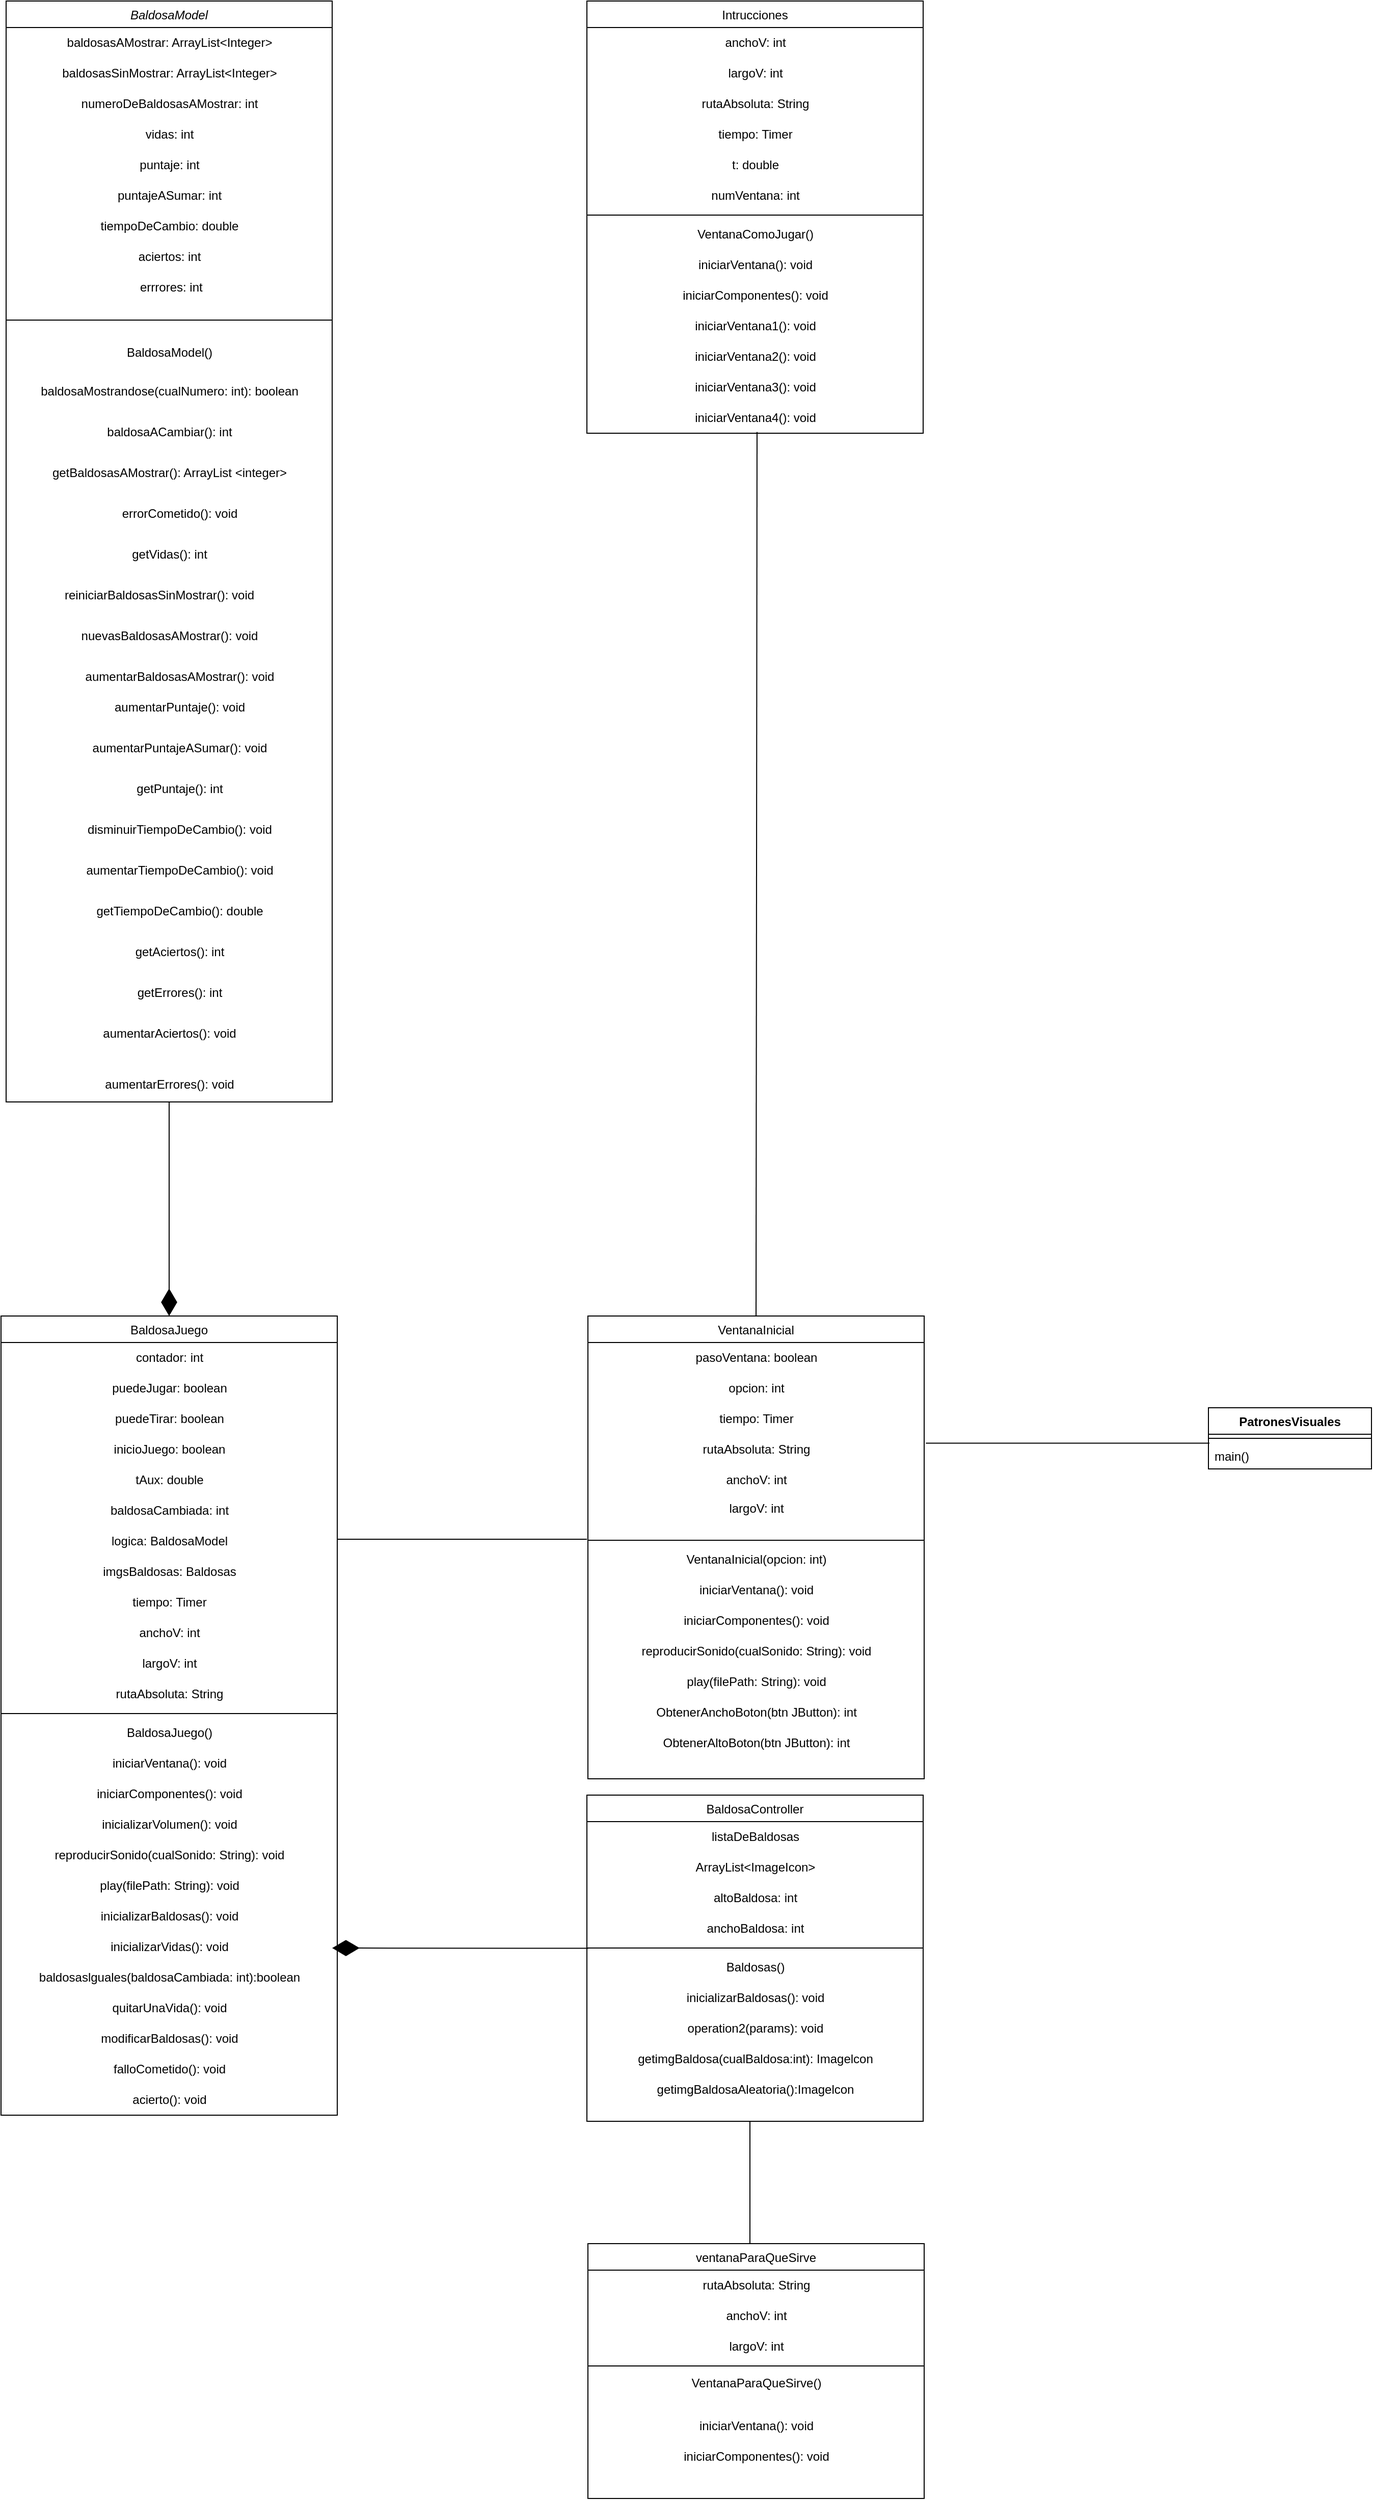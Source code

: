 <mxfile version="22.0.8" type="github">
  <diagram id="C5RBs43oDa-KdzZeNtuy" name="Page-1">
    <mxGraphModel dx="1829" dy="569" grid="1" gridSize="10" guides="1" tooltips="1" connect="1" arrows="1" fold="1" page="1" pageScale="1" pageWidth="827" pageHeight="1169" math="0" shadow="0">
      <root>
        <mxCell id="WIyWlLk6GJQsqaUBKTNV-0" />
        <mxCell id="WIyWlLk6GJQsqaUBKTNV-1" parent="WIyWlLk6GJQsqaUBKTNV-0" />
        <mxCell id="zkfFHV4jXpPFQw0GAbJ--0" value="BaldosaModel" style="swimlane;fontStyle=2;align=center;verticalAlign=top;childLayout=stackLayout;horizontal=1;startSize=26;horizontalStack=0;resizeParent=1;resizeLast=0;collapsible=1;marginBottom=0;rounded=0;shadow=0;strokeWidth=1;" parent="WIyWlLk6GJQsqaUBKTNV-1" vertex="1">
          <mxGeometry x="-10" width="320" height="1080" as="geometry">
            <mxRectangle x="-10" width="160" height="26" as="alternateBounds" />
          </mxGeometry>
        </mxCell>
        <mxCell id="EaGZeDTLzt-fPzSk5z8u-3" value="baldosasAMostrar: ArrayList&amp;lt;Integer&amp;gt;" style="text;html=1;align=center;verticalAlign=middle;resizable=0;points=[];autosize=1;strokeColor=none;fillColor=none;" vertex="1" parent="zkfFHV4jXpPFQw0GAbJ--0">
          <mxGeometry y="26" width="320" height="30" as="geometry" />
        </mxCell>
        <mxCell id="EaGZeDTLzt-fPzSk5z8u-2" value="baldosasSinMostrar: ArrayList&amp;lt;Integer&amp;gt;" style="text;html=1;align=center;verticalAlign=middle;resizable=0;points=[];autosize=1;strokeColor=none;fillColor=none;" vertex="1" parent="zkfFHV4jXpPFQw0GAbJ--0">
          <mxGeometry y="56" width="320" height="30" as="geometry" />
        </mxCell>
        <mxCell id="EaGZeDTLzt-fPzSk5z8u-1" value="numeroDeBaldosasAMostrar: int" style="text;html=1;align=center;verticalAlign=middle;resizable=0;points=[];autosize=1;strokeColor=none;fillColor=none;" vertex="1" parent="zkfFHV4jXpPFQw0GAbJ--0">
          <mxGeometry y="86" width="320" height="30" as="geometry" />
        </mxCell>
        <mxCell id="EaGZeDTLzt-fPzSk5z8u-4" value="vidas: int" style="text;html=1;align=center;verticalAlign=middle;resizable=0;points=[];autosize=1;strokeColor=none;fillColor=none;" vertex="1" parent="zkfFHV4jXpPFQw0GAbJ--0">
          <mxGeometry y="116" width="320" height="30" as="geometry" />
        </mxCell>
        <mxCell id="EaGZeDTLzt-fPzSk5z8u-5" value="puntaje: int" style="text;html=1;align=center;verticalAlign=middle;resizable=0;points=[];autosize=1;strokeColor=none;fillColor=none;" vertex="1" parent="zkfFHV4jXpPFQw0GAbJ--0">
          <mxGeometry y="146" width="320" height="30" as="geometry" />
        </mxCell>
        <mxCell id="EaGZeDTLzt-fPzSk5z8u-6" value="puntajeASumar: int" style="text;html=1;align=center;verticalAlign=middle;resizable=0;points=[];autosize=1;strokeColor=none;fillColor=none;" vertex="1" parent="zkfFHV4jXpPFQw0GAbJ--0">
          <mxGeometry y="176" width="320" height="30" as="geometry" />
        </mxCell>
        <mxCell id="EaGZeDTLzt-fPzSk5z8u-7" value="tiempoDeCambio: double" style="text;html=1;align=center;verticalAlign=middle;resizable=0;points=[];autosize=1;strokeColor=none;fillColor=none;" vertex="1" parent="zkfFHV4jXpPFQw0GAbJ--0">
          <mxGeometry y="206" width="320" height="30" as="geometry" />
        </mxCell>
        <mxCell id="EaGZeDTLzt-fPzSk5z8u-8" value="aciertos: int" style="text;html=1;align=center;verticalAlign=middle;resizable=0;points=[];autosize=1;strokeColor=none;fillColor=none;" vertex="1" parent="zkfFHV4jXpPFQw0GAbJ--0">
          <mxGeometry y="236" width="320" height="30" as="geometry" />
        </mxCell>
        <mxCell id="EaGZeDTLzt-fPzSk5z8u-10" value="&amp;nbsp;errrores: int" style="text;html=1;align=center;verticalAlign=middle;resizable=0;points=[];autosize=1;strokeColor=none;fillColor=none;" vertex="1" parent="zkfFHV4jXpPFQw0GAbJ--0">
          <mxGeometry y="266" width="320" height="30" as="geometry" />
        </mxCell>
        <mxCell id="zkfFHV4jXpPFQw0GAbJ--4" value="" style="line;html=1;strokeWidth=1;align=left;verticalAlign=middle;spacingTop=-1;spacingLeft=3;spacingRight=3;rotatable=0;labelPosition=right;points=[];portConstraint=eastwest;" parent="zkfFHV4jXpPFQw0GAbJ--0" vertex="1">
          <mxGeometry y="296" width="320" height="34" as="geometry" />
        </mxCell>
        <mxCell id="EaGZeDTLzt-fPzSk5z8u-13" value="BaldosaModel()" style="text;html=1;align=center;verticalAlign=middle;resizable=0;points=[];autosize=1;strokeColor=none;fillColor=none;" vertex="1" parent="zkfFHV4jXpPFQw0GAbJ--0">
          <mxGeometry y="330" width="320" height="30" as="geometry" />
        </mxCell>
        <mxCell id="zkfFHV4jXpPFQw0GAbJ--17" value="BaldosaJuego" style="swimlane;fontStyle=0;align=center;verticalAlign=top;childLayout=stackLayout;horizontal=1;startSize=26;horizontalStack=0;resizeParent=1;resizeLast=0;collapsible=1;marginBottom=0;rounded=0;shadow=0;strokeWidth=1;" parent="WIyWlLk6GJQsqaUBKTNV-1" vertex="1">
          <mxGeometry x="-15" y="1290" width="330" height="784" as="geometry">
            <mxRectangle x="550" y="140" width="160" height="26" as="alternateBounds" />
          </mxGeometry>
        </mxCell>
        <mxCell id="EaGZeDTLzt-fPzSk5z8u-46" value="contador: int" style="text;html=1;align=center;verticalAlign=middle;resizable=0;points=[];autosize=1;strokeColor=none;fillColor=none;" vertex="1" parent="zkfFHV4jXpPFQw0GAbJ--17">
          <mxGeometry y="26" width="330" height="30" as="geometry" />
        </mxCell>
        <mxCell id="EaGZeDTLzt-fPzSk5z8u-47" value="puedeJugar: boolean" style="text;html=1;align=center;verticalAlign=middle;resizable=0;points=[];autosize=1;strokeColor=none;fillColor=none;" vertex="1" parent="zkfFHV4jXpPFQw0GAbJ--17">
          <mxGeometry y="56" width="330" height="30" as="geometry" />
        </mxCell>
        <mxCell id="EaGZeDTLzt-fPzSk5z8u-48" value="puedeTirar: boolean" style="text;html=1;align=center;verticalAlign=middle;resizable=0;points=[];autosize=1;strokeColor=none;fillColor=none;" vertex="1" parent="zkfFHV4jXpPFQw0GAbJ--17">
          <mxGeometry y="86" width="330" height="30" as="geometry" />
        </mxCell>
        <mxCell id="EaGZeDTLzt-fPzSk5z8u-49" value="inicioJuego: boolean" style="text;html=1;align=center;verticalAlign=middle;resizable=0;points=[];autosize=1;strokeColor=none;fillColor=none;" vertex="1" parent="zkfFHV4jXpPFQw0GAbJ--17">
          <mxGeometry y="116" width="330" height="30" as="geometry" />
        </mxCell>
        <mxCell id="EaGZeDTLzt-fPzSk5z8u-53" value="tAux: double" style="text;html=1;align=center;verticalAlign=middle;resizable=0;points=[];autosize=1;strokeColor=none;fillColor=none;" vertex="1" parent="zkfFHV4jXpPFQw0GAbJ--17">
          <mxGeometry y="146" width="330" height="30" as="geometry" />
        </mxCell>
        <mxCell id="EaGZeDTLzt-fPzSk5z8u-52" value="baldosaCambiada: int" style="text;html=1;align=center;verticalAlign=middle;resizable=0;points=[];autosize=1;strokeColor=none;fillColor=none;" vertex="1" parent="zkfFHV4jXpPFQw0GAbJ--17">
          <mxGeometry y="176" width="330" height="30" as="geometry" />
        </mxCell>
        <mxCell id="EaGZeDTLzt-fPzSk5z8u-55" value="logica: BaldosaModel" style="text;html=1;align=center;verticalAlign=middle;resizable=0;points=[];autosize=1;strokeColor=none;fillColor=none;" vertex="1" parent="zkfFHV4jXpPFQw0GAbJ--17">
          <mxGeometry y="206" width="330" height="30" as="geometry" />
        </mxCell>
        <mxCell id="EaGZeDTLzt-fPzSk5z8u-56" value="imgsBaldosas: Baldosas" style="text;html=1;align=center;verticalAlign=middle;resizable=0;points=[];autosize=1;strokeColor=none;fillColor=none;" vertex="1" parent="zkfFHV4jXpPFQw0GAbJ--17">
          <mxGeometry y="236" width="330" height="30" as="geometry" />
        </mxCell>
        <mxCell id="EaGZeDTLzt-fPzSk5z8u-54" value="tiempo: Timer" style="text;html=1;align=center;verticalAlign=middle;resizable=0;points=[];autosize=1;strokeColor=none;fillColor=none;" vertex="1" parent="zkfFHV4jXpPFQw0GAbJ--17">
          <mxGeometry y="266" width="330" height="30" as="geometry" />
        </mxCell>
        <mxCell id="EaGZeDTLzt-fPzSk5z8u-51" value="anchoV: int" style="text;html=1;align=center;verticalAlign=middle;resizable=0;points=[];autosize=1;strokeColor=none;fillColor=none;" vertex="1" parent="zkfFHV4jXpPFQw0GAbJ--17">
          <mxGeometry y="296" width="330" height="30" as="geometry" />
        </mxCell>
        <mxCell id="EaGZeDTLzt-fPzSk5z8u-50" value="largoV: int" style="text;html=1;align=center;verticalAlign=middle;resizable=0;points=[];autosize=1;strokeColor=none;fillColor=none;" vertex="1" parent="zkfFHV4jXpPFQw0GAbJ--17">
          <mxGeometry y="326" width="330" height="30" as="geometry" />
        </mxCell>
        <mxCell id="EaGZeDTLzt-fPzSk5z8u-57" value="rutaAbsoluta: String" style="text;html=1;align=center;verticalAlign=middle;resizable=0;points=[];autosize=1;strokeColor=none;fillColor=none;" vertex="1" parent="zkfFHV4jXpPFQw0GAbJ--17">
          <mxGeometry y="356" width="330" height="30" as="geometry" />
        </mxCell>
        <mxCell id="zkfFHV4jXpPFQw0GAbJ--23" value="" style="line;html=1;strokeWidth=1;align=left;verticalAlign=middle;spacingTop=-1;spacingLeft=3;spacingRight=3;rotatable=0;labelPosition=right;points=[];portConstraint=eastwest;" parent="zkfFHV4jXpPFQw0GAbJ--17" vertex="1">
          <mxGeometry y="386" width="330" height="8" as="geometry" />
        </mxCell>
        <mxCell id="EaGZeDTLzt-fPzSk5z8u-61" value="BaldosaJuego()" style="text;html=1;align=center;verticalAlign=middle;resizable=0;points=[];autosize=1;strokeColor=none;fillColor=none;" vertex="1" parent="zkfFHV4jXpPFQw0GAbJ--17">
          <mxGeometry y="394" width="330" height="30" as="geometry" />
        </mxCell>
        <mxCell id="EaGZeDTLzt-fPzSk5z8u-63" value="iniciarVentana(): void" style="text;html=1;align=center;verticalAlign=middle;resizable=0;points=[];autosize=1;strokeColor=none;fillColor=none;" vertex="1" parent="zkfFHV4jXpPFQw0GAbJ--17">
          <mxGeometry y="424" width="330" height="30" as="geometry" />
        </mxCell>
        <mxCell id="EaGZeDTLzt-fPzSk5z8u-66" value="iniciarComponentes(): void" style="text;html=1;align=center;verticalAlign=middle;resizable=0;points=[];autosize=1;strokeColor=none;fillColor=none;" vertex="1" parent="zkfFHV4jXpPFQw0GAbJ--17">
          <mxGeometry y="454" width="330" height="30" as="geometry" />
        </mxCell>
        <mxCell id="EaGZeDTLzt-fPzSk5z8u-67" value="inicializarVolumen(): void" style="text;html=1;align=center;verticalAlign=middle;resizable=0;points=[];autosize=1;strokeColor=none;fillColor=none;" vertex="1" parent="zkfFHV4jXpPFQw0GAbJ--17">
          <mxGeometry y="484" width="330" height="30" as="geometry" />
        </mxCell>
        <mxCell id="EaGZeDTLzt-fPzSk5z8u-65" value="reproducirSonido(cualSonido: String): void" style="text;html=1;align=center;verticalAlign=middle;resizable=0;points=[];autosize=1;strokeColor=none;fillColor=none;" vertex="1" parent="zkfFHV4jXpPFQw0GAbJ--17">
          <mxGeometry y="514" width="330" height="30" as="geometry" />
        </mxCell>
        <mxCell id="EaGZeDTLzt-fPzSk5z8u-62" value="play(filePath: String): void" style="text;html=1;align=center;verticalAlign=middle;resizable=0;points=[];autosize=1;strokeColor=none;fillColor=none;" vertex="1" parent="zkfFHV4jXpPFQw0GAbJ--17">
          <mxGeometry y="544" width="330" height="30" as="geometry" />
        </mxCell>
        <mxCell id="EaGZeDTLzt-fPzSk5z8u-71" value="inicializarBaldosas(): void" style="text;html=1;align=center;verticalAlign=middle;resizable=0;points=[];autosize=1;strokeColor=none;fillColor=none;" vertex="1" parent="zkfFHV4jXpPFQw0GAbJ--17">
          <mxGeometry y="574" width="330" height="30" as="geometry" />
        </mxCell>
        <mxCell id="EaGZeDTLzt-fPzSk5z8u-72" value="inicializarVidas(): void" style="text;html=1;align=center;verticalAlign=middle;resizable=0;points=[];autosize=1;strokeColor=none;fillColor=none;" vertex="1" parent="zkfFHV4jXpPFQw0GAbJ--17">
          <mxGeometry y="604" width="330" height="30" as="geometry" />
        </mxCell>
        <mxCell id="EaGZeDTLzt-fPzSk5z8u-69" value="baldosaslguales(baldosaCambiada: int):boolean" style="text;html=1;align=center;verticalAlign=middle;resizable=0;points=[];autosize=1;strokeColor=none;fillColor=none;" vertex="1" parent="zkfFHV4jXpPFQw0GAbJ--17">
          <mxGeometry y="634" width="330" height="30" as="geometry" />
        </mxCell>
        <mxCell id="EaGZeDTLzt-fPzSk5z8u-68" value="quitarUnaVida(): void" style="text;html=1;align=center;verticalAlign=middle;resizable=0;points=[];autosize=1;strokeColor=none;fillColor=none;" vertex="1" parent="zkfFHV4jXpPFQw0GAbJ--17">
          <mxGeometry y="664" width="330" height="30" as="geometry" />
        </mxCell>
        <mxCell id="EaGZeDTLzt-fPzSk5z8u-70" value="modificarBaldosas(): void" style="text;html=1;align=center;verticalAlign=middle;resizable=0;points=[];autosize=1;strokeColor=none;fillColor=none;" vertex="1" parent="zkfFHV4jXpPFQw0GAbJ--17">
          <mxGeometry y="694" width="330" height="30" as="geometry" />
        </mxCell>
        <mxCell id="EaGZeDTLzt-fPzSk5z8u-73" value="falloCometido(): void" style="text;html=1;align=center;verticalAlign=middle;resizable=0;points=[];autosize=1;strokeColor=none;fillColor=none;" vertex="1" parent="zkfFHV4jXpPFQw0GAbJ--17">
          <mxGeometry y="724" width="330" height="30" as="geometry" />
        </mxCell>
        <mxCell id="EaGZeDTLzt-fPzSk5z8u-74" value="acierto(): void" style="text;html=1;align=center;verticalAlign=middle;resizable=0;points=[];autosize=1;strokeColor=none;fillColor=none;" vertex="1" parent="zkfFHV4jXpPFQw0GAbJ--17">
          <mxGeometry y="754" width="330" height="30" as="geometry" />
        </mxCell>
        <mxCell id="EaGZeDTLzt-fPzSk5z8u-16" value="baldosaMostrandose(cualNumero: int): boolean" style="text;html=1;align=center;verticalAlign=middle;resizable=0;points=[];autosize=1;strokeColor=none;fillColor=none;" vertex="1" parent="WIyWlLk6GJQsqaUBKTNV-1">
          <mxGeometry x="10" y="368" width="280" height="30" as="geometry" />
        </mxCell>
        <mxCell id="EaGZeDTLzt-fPzSk5z8u-18" value="baldosaACambiar(): int" style="text;html=1;align=center;verticalAlign=middle;resizable=0;points=[];autosize=1;strokeColor=none;fillColor=none;" vertex="1" parent="WIyWlLk6GJQsqaUBKTNV-1">
          <mxGeometry x="75" y="408" width="150" height="30" as="geometry" />
        </mxCell>
        <mxCell id="EaGZeDTLzt-fPzSk5z8u-19" value="getBaldosasAMostrar(): ArrayList &amp;lt;integer&amp;gt;" style="text;html=1;align=center;verticalAlign=middle;resizable=0;points=[];autosize=1;strokeColor=none;fillColor=none;" vertex="1" parent="WIyWlLk6GJQsqaUBKTNV-1">
          <mxGeometry x="25" y="448" width="250" height="30" as="geometry" />
        </mxCell>
        <mxCell id="EaGZeDTLzt-fPzSk5z8u-22" value="errorCometido(): void" style="text;html=1;align=center;verticalAlign=middle;resizable=0;points=[];autosize=1;strokeColor=none;fillColor=none;" vertex="1" parent="WIyWlLk6GJQsqaUBKTNV-1">
          <mxGeometry x="90" y="488" width="140" height="30" as="geometry" />
        </mxCell>
        <mxCell id="EaGZeDTLzt-fPzSk5z8u-23" value="getVidas(): int" style="text;html=1;align=center;verticalAlign=middle;resizable=0;points=[];autosize=1;strokeColor=none;fillColor=none;" vertex="1" parent="WIyWlLk6GJQsqaUBKTNV-1">
          <mxGeometry x="100" y="528" width="100" height="30" as="geometry" />
        </mxCell>
        <mxCell id="EaGZeDTLzt-fPzSk5z8u-24" value="reiniciarBaldosasSinMostrar(): void" style="text;html=1;align=center;verticalAlign=middle;resizable=0;points=[];autosize=1;strokeColor=none;fillColor=none;" vertex="1" parent="WIyWlLk6GJQsqaUBKTNV-1">
          <mxGeometry x="35" y="568" width="210" height="30" as="geometry" />
        </mxCell>
        <mxCell id="EaGZeDTLzt-fPzSk5z8u-29" value="nuevasBaldosasAMostrar(): void" style="text;html=1;align=center;verticalAlign=middle;resizable=0;points=[];autosize=1;strokeColor=none;fillColor=none;" vertex="1" parent="WIyWlLk6GJQsqaUBKTNV-1">
          <mxGeometry x="50" y="608" width="200" height="30" as="geometry" />
        </mxCell>
        <mxCell id="EaGZeDTLzt-fPzSk5z8u-31" value="aumentarBaldosasAMostrar(): void" style="text;html=1;align=center;verticalAlign=middle;resizable=0;points=[];autosize=1;strokeColor=none;fillColor=none;" vertex="1" parent="WIyWlLk6GJQsqaUBKTNV-1">
          <mxGeometry x="55" y="648" width="210" height="30" as="geometry" />
        </mxCell>
        <mxCell id="EaGZeDTLzt-fPzSk5z8u-32" value="aumentarPuntaje(): void" style="text;html=1;align=center;verticalAlign=middle;resizable=0;points=[];autosize=1;strokeColor=none;fillColor=none;" vertex="1" parent="WIyWlLk6GJQsqaUBKTNV-1">
          <mxGeometry x="85" y="678" width="150" height="30" as="geometry" />
        </mxCell>
        <mxCell id="EaGZeDTLzt-fPzSk5z8u-33" value="aumentarPuntajeASumar(): void" style="text;html=1;align=center;verticalAlign=middle;resizable=0;points=[];autosize=1;strokeColor=none;fillColor=none;" vertex="1" parent="WIyWlLk6GJQsqaUBKTNV-1">
          <mxGeometry x="65" y="718" width="190" height="30" as="geometry" />
        </mxCell>
        <mxCell id="EaGZeDTLzt-fPzSk5z8u-34" value="getPuntaje(): int" style="text;html=1;align=center;verticalAlign=middle;resizable=0;points=[];autosize=1;strokeColor=none;fillColor=none;" vertex="1" parent="WIyWlLk6GJQsqaUBKTNV-1">
          <mxGeometry x="105" y="758" width="110" height="30" as="geometry" />
        </mxCell>
        <mxCell id="EaGZeDTLzt-fPzSk5z8u-35" value="disminuirTiempoDeCambio(): void" style="text;html=1;align=center;verticalAlign=middle;resizable=0;points=[];autosize=1;strokeColor=none;fillColor=none;" vertex="1" parent="WIyWlLk6GJQsqaUBKTNV-1">
          <mxGeometry x="60" y="798" width="200" height="30" as="geometry" />
        </mxCell>
        <mxCell id="EaGZeDTLzt-fPzSk5z8u-36" value="aumentarTiempoDeCambio(): void" style="text;html=1;align=center;verticalAlign=middle;resizable=0;points=[];autosize=1;strokeColor=none;fillColor=none;" vertex="1" parent="WIyWlLk6GJQsqaUBKTNV-1">
          <mxGeometry x="55" y="838" width="210" height="30" as="geometry" />
        </mxCell>
        <mxCell id="EaGZeDTLzt-fPzSk5z8u-37" value="getTiempoDeCambio(): double" style="text;html=1;align=center;verticalAlign=middle;resizable=0;points=[];autosize=1;strokeColor=none;fillColor=none;" vertex="1" parent="WIyWlLk6GJQsqaUBKTNV-1">
          <mxGeometry x="65" y="878" width="190" height="30" as="geometry" />
        </mxCell>
        <mxCell id="EaGZeDTLzt-fPzSk5z8u-39" value="getAciertos(): int" style="text;html=1;align=center;verticalAlign=middle;resizable=0;points=[];autosize=1;strokeColor=none;fillColor=none;" vertex="1" parent="WIyWlLk6GJQsqaUBKTNV-1">
          <mxGeometry x="105" y="918" width="110" height="30" as="geometry" />
        </mxCell>
        <mxCell id="EaGZeDTLzt-fPzSk5z8u-41" value="getErrores(): int" style="text;html=1;align=center;verticalAlign=middle;resizable=0;points=[];autosize=1;strokeColor=none;fillColor=none;" vertex="1" parent="WIyWlLk6GJQsqaUBKTNV-1">
          <mxGeometry x="105" y="958" width="110" height="30" as="geometry" />
        </mxCell>
        <mxCell id="EaGZeDTLzt-fPzSk5z8u-42" value="aumentarAciertos(): void" style="text;html=1;align=center;verticalAlign=middle;resizable=0;points=[];autosize=1;strokeColor=none;fillColor=none;" vertex="1" parent="WIyWlLk6GJQsqaUBKTNV-1">
          <mxGeometry x="75" y="998" width="150" height="30" as="geometry" />
        </mxCell>
        <mxCell id="EaGZeDTLzt-fPzSk5z8u-44" value="aumentarErrores(): void" style="text;html=1;align=center;verticalAlign=middle;resizable=0;points=[];autosize=1;strokeColor=none;fillColor=none;" vertex="1" parent="WIyWlLk6GJQsqaUBKTNV-1">
          <mxGeometry x="75" y="1048" width="150" height="30" as="geometry" />
        </mxCell>
        <mxCell id="EaGZeDTLzt-fPzSk5z8u-60" value="" style="endArrow=diamondThin;endFill=1;endSize=24;html=1;rounded=0;exitX=0.5;exitY=1;exitDx=0;exitDy=0;entryX=0.5;entryY=0;entryDx=0;entryDy=0;" edge="1" parent="WIyWlLk6GJQsqaUBKTNV-1" source="zkfFHV4jXpPFQw0GAbJ--0" target="zkfFHV4jXpPFQw0GAbJ--17">
          <mxGeometry width="160" relative="1" as="geometry">
            <mxPoint x="310" y="1290" as="sourcePoint" />
            <mxPoint x="470" y="1290" as="targetPoint" />
          </mxGeometry>
        </mxCell>
        <mxCell id="EaGZeDTLzt-fPzSk5z8u-80" value="BaldosaController" style="swimlane;fontStyle=0;align=center;verticalAlign=top;childLayout=stackLayout;horizontal=1;startSize=26;horizontalStack=0;resizeParent=1;resizeLast=0;collapsible=1;marginBottom=0;rounded=0;shadow=0;strokeWidth=1;" vertex="1" parent="WIyWlLk6GJQsqaUBKTNV-1">
          <mxGeometry x="560" y="1760" width="330" height="320" as="geometry">
            <mxRectangle x="550" y="140" width="160" height="26" as="alternateBounds" />
          </mxGeometry>
        </mxCell>
        <mxCell id="EaGZeDTLzt-fPzSk5z8u-81" value="listaDeBaldosas" style="text;html=1;align=center;verticalAlign=middle;resizable=0;points=[];autosize=1;strokeColor=none;fillColor=none;" vertex="1" parent="EaGZeDTLzt-fPzSk5z8u-80">
          <mxGeometry y="26" width="330" height="30" as="geometry" />
        </mxCell>
        <mxCell id="EaGZeDTLzt-fPzSk5z8u-82" value="ArrayList&amp;lt;ImageIcon&amp;gt;" style="text;html=1;align=center;verticalAlign=middle;resizable=0;points=[];autosize=1;strokeColor=none;fillColor=none;" vertex="1" parent="EaGZeDTLzt-fPzSk5z8u-80">
          <mxGeometry y="56" width="330" height="30" as="geometry" />
        </mxCell>
        <mxCell id="EaGZeDTLzt-fPzSk5z8u-83" value="altoBaldosa: int" style="text;html=1;align=center;verticalAlign=middle;resizable=0;points=[];autosize=1;strokeColor=none;fillColor=none;" vertex="1" parent="EaGZeDTLzt-fPzSk5z8u-80">
          <mxGeometry y="86" width="330" height="30" as="geometry" />
        </mxCell>
        <mxCell id="EaGZeDTLzt-fPzSk5z8u-84" value="anchoBaldosa: int" style="text;html=1;align=center;verticalAlign=middle;resizable=0;points=[];autosize=1;strokeColor=none;fillColor=none;" vertex="1" parent="EaGZeDTLzt-fPzSk5z8u-80">
          <mxGeometry y="116" width="330" height="30" as="geometry" />
        </mxCell>
        <mxCell id="EaGZeDTLzt-fPzSk5z8u-93" value="" style="line;html=1;strokeWidth=1;align=left;verticalAlign=middle;spacingTop=-1;spacingLeft=3;spacingRight=3;rotatable=0;labelPosition=right;points=[];portConstraint=eastwest;" vertex="1" parent="EaGZeDTLzt-fPzSk5z8u-80">
          <mxGeometry y="146" width="330" height="8" as="geometry" />
        </mxCell>
        <mxCell id="EaGZeDTLzt-fPzSk5z8u-94" value="Baldosas()" style="text;html=1;align=center;verticalAlign=middle;resizable=0;points=[];autosize=1;strokeColor=none;fillColor=none;" vertex="1" parent="EaGZeDTLzt-fPzSk5z8u-80">
          <mxGeometry y="154" width="330" height="30" as="geometry" />
        </mxCell>
        <mxCell id="EaGZeDTLzt-fPzSk5z8u-95" value="inicializarBaldosas(): void" style="text;html=1;align=center;verticalAlign=middle;resizable=0;points=[];autosize=1;strokeColor=none;fillColor=none;" vertex="1" parent="EaGZeDTLzt-fPzSk5z8u-80">
          <mxGeometry y="184" width="330" height="30" as="geometry" />
        </mxCell>
        <mxCell id="EaGZeDTLzt-fPzSk5z8u-96" value="operation2(params): void" style="text;html=1;align=center;verticalAlign=middle;resizable=0;points=[];autosize=1;strokeColor=none;fillColor=none;" vertex="1" parent="EaGZeDTLzt-fPzSk5z8u-80">
          <mxGeometry y="214" width="330" height="30" as="geometry" />
        </mxCell>
        <mxCell id="EaGZeDTLzt-fPzSk5z8u-97" value="&lt;div&gt;getimgBaldosa(cualBaldosa:&lt;span style=&quot;background-color: initial;&quot;&gt;int): Imagelcon&lt;/span&gt;&lt;/div&gt;" style="text;html=1;align=center;verticalAlign=middle;resizable=0;points=[];autosize=1;strokeColor=none;fillColor=none;" vertex="1" parent="EaGZeDTLzt-fPzSk5z8u-80">
          <mxGeometry y="244" width="330" height="30" as="geometry" />
        </mxCell>
        <mxCell id="EaGZeDTLzt-fPzSk5z8u-98" value="&lt;div&gt;getimgBaldosaAleatoria():&lt;span style=&quot;background-color: initial;&quot;&gt;Imagelcon&lt;/span&gt;&lt;/div&gt;" style="text;html=1;align=center;verticalAlign=middle;resizable=0;points=[];autosize=1;strokeColor=none;fillColor=none;" vertex="1" parent="EaGZeDTLzt-fPzSk5z8u-80">
          <mxGeometry y="274" width="330" height="30" as="geometry" />
        </mxCell>
        <mxCell id="EaGZeDTLzt-fPzSk5z8u-107" value="" style="endArrow=diamondThin;endFill=1;endSize=24;html=1;rounded=0;exitX=0.004;exitY=-0.123;exitDx=0;exitDy=0;exitPerimeter=0;" edge="1" parent="WIyWlLk6GJQsqaUBKTNV-1" source="EaGZeDTLzt-fPzSk5z8u-94">
          <mxGeometry width="160" relative="1" as="geometry">
            <mxPoint x="310" y="1470" as="sourcePoint" />
            <mxPoint x="310" y="1910" as="targetPoint" />
          </mxGeometry>
        </mxCell>
        <mxCell id="EaGZeDTLzt-fPzSk5z8u-108" value="VentanaInicial" style="swimlane;fontStyle=0;align=center;verticalAlign=top;childLayout=stackLayout;horizontal=1;startSize=26;horizontalStack=0;resizeParent=1;resizeLast=0;collapsible=1;marginBottom=0;rounded=0;shadow=0;strokeWidth=1;" vertex="1" parent="WIyWlLk6GJQsqaUBKTNV-1">
          <mxGeometry x="561" y="1290" width="330" height="454" as="geometry">
            <mxRectangle x="550" y="140" width="160" height="26" as="alternateBounds" />
          </mxGeometry>
        </mxCell>
        <mxCell id="EaGZeDTLzt-fPzSk5z8u-109" value="pasoVentana: boolean" style="text;html=1;align=center;verticalAlign=middle;resizable=0;points=[];autosize=1;strokeColor=none;fillColor=none;" vertex="1" parent="EaGZeDTLzt-fPzSk5z8u-108">
          <mxGeometry y="26" width="330" height="30" as="geometry" />
        </mxCell>
        <mxCell id="EaGZeDTLzt-fPzSk5z8u-110" value="opcion: int" style="text;html=1;align=center;verticalAlign=middle;resizable=0;points=[];autosize=1;strokeColor=none;fillColor=none;" vertex="1" parent="EaGZeDTLzt-fPzSk5z8u-108">
          <mxGeometry y="56" width="330" height="30" as="geometry" />
        </mxCell>
        <mxCell id="EaGZeDTLzt-fPzSk5z8u-119" value="tiempo: Timer" style="text;html=1;align=center;verticalAlign=middle;resizable=0;points=[];autosize=1;strokeColor=none;fillColor=none;" vertex="1" parent="EaGZeDTLzt-fPzSk5z8u-108">
          <mxGeometry y="86" width="330" height="30" as="geometry" />
        </mxCell>
        <mxCell id="EaGZeDTLzt-fPzSk5z8u-112" value="rutaAbsoluta: String" style="text;html=1;align=center;verticalAlign=middle;resizable=0;points=[];autosize=1;strokeColor=none;fillColor=none;" vertex="1" parent="EaGZeDTLzt-fPzSk5z8u-108">
          <mxGeometry y="116" width="330" height="30" as="geometry" />
        </mxCell>
        <mxCell id="EaGZeDTLzt-fPzSk5z8u-121" value="anchoV: int" style="text;html=1;align=center;verticalAlign=middle;resizable=0;points=[];autosize=1;strokeColor=none;fillColor=none;" vertex="1" parent="EaGZeDTLzt-fPzSk5z8u-108">
          <mxGeometry y="146" width="330" height="30" as="geometry" />
        </mxCell>
        <mxCell id="EaGZeDTLzt-fPzSk5z8u-120" value="&lt;div&gt;largoV: int&lt;/div&gt;&lt;div&gt;&lt;br&gt;&lt;/div&gt;" style="text;html=1;align=center;verticalAlign=middle;resizable=0;points=[];autosize=1;strokeColor=none;fillColor=none;" vertex="1" parent="EaGZeDTLzt-fPzSk5z8u-108">
          <mxGeometry y="176" width="330" height="40" as="geometry" />
        </mxCell>
        <mxCell id="EaGZeDTLzt-fPzSk5z8u-113" value="" style="line;html=1;strokeWidth=1;align=left;verticalAlign=middle;spacingTop=-1;spacingLeft=3;spacingRight=3;rotatable=0;labelPosition=right;points=[];portConstraint=eastwest;" vertex="1" parent="EaGZeDTLzt-fPzSk5z8u-108">
          <mxGeometry y="216" width="330" height="8" as="geometry" />
        </mxCell>
        <mxCell id="EaGZeDTLzt-fPzSk5z8u-114" value="VentanaInicial(opcion: int)" style="text;html=1;align=center;verticalAlign=middle;resizable=0;points=[];autosize=1;strokeColor=none;fillColor=none;" vertex="1" parent="EaGZeDTLzt-fPzSk5z8u-108">
          <mxGeometry y="224" width="330" height="30" as="geometry" />
        </mxCell>
        <mxCell id="EaGZeDTLzt-fPzSk5z8u-115" value="iniciarVentana(): void" style="text;html=1;align=center;verticalAlign=middle;resizable=0;points=[];autosize=1;strokeColor=none;fillColor=none;" vertex="1" parent="EaGZeDTLzt-fPzSk5z8u-108">
          <mxGeometry y="254" width="330" height="30" as="geometry" />
        </mxCell>
        <mxCell id="EaGZeDTLzt-fPzSk5z8u-116" value="iniciarComponentes(): void" style="text;html=1;align=center;verticalAlign=middle;resizable=0;points=[];autosize=1;strokeColor=none;fillColor=none;" vertex="1" parent="EaGZeDTLzt-fPzSk5z8u-108">
          <mxGeometry y="284" width="330" height="30" as="geometry" />
        </mxCell>
        <mxCell id="EaGZeDTLzt-fPzSk5z8u-117" value="reproducirSonido(cualSonido: String): void" style="text;html=1;align=center;verticalAlign=middle;resizable=0;points=[];autosize=1;strokeColor=none;fillColor=none;" vertex="1" parent="EaGZeDTLzt-fPzSk5z8u-108">
          <mxGeometry y="314" width="330" height="30" as="geometry" />
        </mxCell>
        <mxCell id="EaGZeDTLzt-fPzSk5z8u-118" value="play(filePath: String): void" style="text;html=1;align=center;verticalAlign=middle;resizable=0;points=[];autosize=1;strokeColor=none;fillColor=none;" vertex="1" parent="EaGZeDTLzt-fPzSk5z8u-108">
          <mxGeometry y="344" width="330" height="30" as="geometry" />
        </mxCell>
        <mxCell id="EaGZeDTLzt-fPzSk5z8u-123" value="ObtenerAnchoBoton(btn JButton): int" style="text;html=1;align=center;verticalAlign=middle;resizable=0;points=[];autosize=1;strokeColor=none;fillColor=none;" vertex="1" parent="EaGZeDTLzt-fPzSk5z8u-108">
          <mxGeometry y="374" width="330" height="30" as="geometry" />
        </mxCell>
        <mxCell id="EaGZeDTLzt-fPzSk5z8u-122" value="ObtenerAltoBoton(btn JButton): int" style="text;html=1;align=center;verticalAlign=middle;resizable=0;points=[];autosize=1;strokeColor=none;fillColor=none;" vertex="1" parent="EaGZeDTLzt-fPzSk5z8u-108">
          <mxGeometry y="404" width="330" height="30" as="geometry" />
        </mxCell>
        <mxCell id="EaGZeDTLzt-fPzSk5z8u-124" value="" style="line;strokeWidth=1;fillColor=none;align=left;verticalAlign=middle;spacingTop=-1;spacingLeft=3;spacingRight=3;rotatable=0;labelPosition=right;points=[];portConstraint=eastwest;strokeColor=inherit;" vertex="1" parent="WIyWlLk6GJQsqaUBKTNV-1">
          <mxGeometry x="315" y="1500" width="245" height="18" as="geometry" />
        </mxCell>
        <mxCell id="EaGZeDTLzt-fPzSk5z8u-125" value="Intrucciones" style="swimlane;fontStyle=0;align=center;verticalAlign=top;childLayout=stackLayout;horizontal=1;startSize=26;horizontalStack=0;resizeParent=1;resizeLast=0;collapsible=1;marginBottom=0;rounded=0;shadow=0;strokeWidth=1;" vertex="1" parent="WIyWlLk6GJQsqaUBKTNV-1">
          <mxGeometry x="560" width="330" height="424" as="geometry">
            <mxRectangle x="550" y="140" width="160" height="26" as="alternateBounds" />
          </mxGeometry>
        </mxCell>
        <mxCell id="EaGZeDTLzt-fPzSk5z8u-126" value="anchoV: int" style="text;html=1;align=center;verticalAlign=middle;resizable=0;points=[];autosize=1;strokeColor=none;fillColor=none;" vertex="1" parent="EaGZeDTLzt-fPzSk5z8u-125">
          <mxGeometry y="26" width="330" height="30" as="geometry" />
        </mxCell>
        <mxCell id="EaGZeDTLzt-fPzSk5z8u-127" value="largoV: int" style="text;html=1;align=center;verticalAlign=middle;resizable=0;points=[];autosize=1;strokeColor=none;fillColor=none;" vertex="1" parent="EaGZeDTLzt-fPzSk5z8u-125">
          <mxGeometry y="56" width="330" height="30" as="geometry" />
        </mxCell>
        <mxCell id="EaGZeDTLzt-fPzSk5z8u-128" value="rutaAbsoluta: String" style="text;html=1;align=center;verticalAlign=middle;resizable=0;points=[];autosize=1;strokeColor=none;fillColor=none;" vertex="1" parent="EaGZeDTLzt-fPzSk5z8u-125">
          <mxGeometry y="86" width="330" height="30" as="geometry" />
        </mxCell>
        <mxCell id="EaGZeDTLzt-fPzSk5z8u-129" value="tiempo: Timer" style="text;html=1;align=center;verticalAlign=middle;resizable=0;points=[];autosize=1;strokeColor=none;fillColor=none;" vertex="1" parent="EaGZeDTLzt-fPzSk5z8u-125">
          <mxGeometry y="116" width="330" height="30" as="geometry" />
        </mxCell>
        <mxCell id="EaGZeDTLzt-fPzSk5z8u-136" value="t: double" style="text;html=1;align=center;verticalAlign=middle;resizable=0;points=[];autosize=1;strokeColor=none;fillColor=none;" vertex="1" parent="EaGZeDTLzt-fPzSk5z8u-125">
          <mxGeometry y="146" width="330" height="30" as="geometry" />
        </mxCell>
        <mxCell id="EaGZeDTLzt-fPzSk5z8u-137" value="numVentana: int" style="text;html=1;align=center;verticalAlign=middle;resizable=0;points=[];autosize=1;strokeColor=none;fillColor=none;" vertex="1" parent="EaGZeDTLzt-fPzSk5z8u-125">
          <mxGeometry y="176" width="330" height="30" as="geometry" />
        </mxCell>
        <mxCell id="EaGZeDTLzt-fPzSk5z8u-130" value="" style="line;html=1;strokeWidth=1;align=left;verticalAlign=middle;spacingTop=-1;spacingLeft=3;spacingRight=3;rotatable=0;labelPosition=right;points=[];portConstraint=eastwest;" vertex="1" parent="EaGZeDTLzt-fPzSk5z8u-125">
          <mxGeometry y="206" width="330" height="8" as="geometry" />
        </mxCell>
        <mxCell id="EaGZeDTLzt-fPzSk5z8u-131" value="VentanaComoJugar()" style="text;html=1;align=center;verticalAlign=middle;resizable=0;points=[];autosize=1;strokeColor=none;fillColor=none;" vertex="1" parent="EaGZeDTLzt-fPzSk5z8u-125">
          <mxGeometry y="214" width="330" height="30" as="geometry" />
        </mxCell>
        <mxCell id="EaGZeDTLzt-fPzSk5z8u-132" value="iniciarVentana(): void" style="text;html=1;align=center;verticalAlign=middle;resizable=0;points=[];autosize=1;strokeColor=none;fillColor=none;" vertex="1" parent="EaGZeDTLzt-fPzSk5z8u-125">
          <mxGeometry y="244" width="330" height="30" as="geometry" />
        </mxCell>
        <mxCell id="EaGZeDTLzt-fPzSk5z8u-133" value="iniciarComponentes(): void" style="text;html=1;align=center;verticalAlign=middle;resizable=0;points=[];autosize=1;strokeColor=none;fillColor=none;" vertex="1" parent="EaGZeDTLzt-fPzSk5z8u-125">
          <mxGeometry y="274" width="330" height="30" as="geometry" />
        </mxCell>
        <mxCell id="EaGZeDTLzt-fPzSk5z8u-134" value="iniciarVentana1(): void" style="text;html=1;align=center;verticalAlign=middle;resizable=0;points=[];autosize=1;strokeColor=none;fillColor=none;" vertex="1" parent="EaGZeDTLzt-fPzSk5z8u-125">
          <mxGeometry y="304" width="330" height="30" as="geometry" />
        </mxCell>
        <mxCell id="EaGZeDTLzt-fPzSk5z8u-135" value="iniciarVentana2(): void" style="text;html=1;align=center;verticalAlign=middle;resizable=0;points=[];autosize=1;strokeColor=none;fillColor=none;" vertex="1" parent="EaGZeDTLzt-fPzSk5z8u-125">
          <mxGeometry y="334" width="330" height="30" as="geometry" />
        </mxCell>
        <mxCell id="EaGZeDTLzt-fPzSk5z8u-139" value="iniciarVentana3(): void" style="text;html=1;align=center;verticalAlign=middle;resizable=0;points=[];autosize=1;strokeColor=none;fillColor=none;" vertex="1" parent="EaGZeDTLzt-fPzSk5z8u-125">
          <mxGeometry y="364" width="330" height="30" as="geometry" />
        </mxCell>
        <mxCell id="EaGZeDTLzt-fPzSk5z8u-138" value="iniciarVentana4(): void" style="text;html=1;align=center;verticalAlign=middle;resizable=0;points=[];autosize=1;strokeColor=none;fillColor=none;" vertex="1" parent="EaGZeDTLzt-fPzSk5z8u-125">
          <mxGeometry y="394" width="330" height="30" as="geometry" />
        </mxCell>
        <mxCell id="EaGZeDTLzt-fPzSk5z8u-142" value="" style="endArrow=none;html=1;rounded=0;entryX=0.506;entryY=0.96;entryDx=0;entryDy=0;entryPerimeter=0;exitX=0.5;exitY=0;exitDx=0;exitDy=0;" edge="1" parent="WIyWlLk6GJQsqaUBKTNV-1" source="EaGZeDTLzt-fPzSk5z8u-108" target="EaGZeDTLzt-fPzSk5z8u-138">
          <mxGeometry width="50" height="50" relative="1" as="geometry">
            <mxPoint x="460" y="640" as="sourcePoint" />
            <mxPoint x="510" y="590" as="targetPoint" />
          </mxGeometry>
        </mxCell>
        <mxCell id="EaGZeDTLzt-fPzSk5z8u-143" value="ventanaParaQueSirve" style="swimlane;fontStyle=0;align=center;verticalAlign=top;childLayout=stackLayout;horizontal=1;startSize=26;horizontalStack=0;resizeParent=1;resizeLast=0;collapsible=1;marginBottom=0;rounded=0;shadow=0;strokeWidth=1;" vertex="1" parent="WIyWlLk6GJQsqaUBKTNV-1">
          <mxGeometry x="561" y="2200" width="330" height="250" as="geometry">
            <mxRectangle x="550" y="140" width="160" height="26" as="alternateBounds" />
          </mxGeometry>
        </mxCell>
        <mxCell id="EaGZeDTLzt-fPzSk5z8u-144" value="rutaAbsoluta: String" style="text;html=1;align=center;verticalAlign=middle;resizable=0;points=[];autosize=1;strokeColor=none;fillColor=none;" vertex="1" parent="EaGZeDTLzt-fPzSk5z8u-143">
          <mxGeometry y="26" width="330" height="30" as="geometry" />
        </mxCell>
        <mxCell id="EaGZeDTLzt-fPzSk5z8u-145" value="anchoV: int" style="text;html=1;align=center;verticalAlign=middle;resizable=0;points=[];autosize=1;strokeColor=none;fillColor=none;" vertex="1" parent="EaGZeDTLzt-fPzSk5z8u-143">
          <mxGeometry y="56" width="330" height="30" as="geometry" />
        </mxCell>
        <mxCell id="EaGZeDTLzt-fPzSk5z8u-146" value="largoV: int" style="text;html=1;align=center;verticalAlign=middle;resizable=0;points=[];autosize=1;strokeColor=none;fillColor=none;" vertex="1" parent="EaGZeDTLzt-fPzSk5z8u-143">
          <mxGeometry y="86" width="330" height="30" as="geometry" />
        </mxCell>
        <mxCell id="EaGZeDTLzt-fPzSk5z8u-150" value="" style="line;html=1;strokeWidth=1;align=left;verticalAlign=middle;spacingTop=-1;spacingLeft=3;spacingRight=3;rotatable=0;labelPosition=right;points=[];portConstraint=eastwest;" vertex="1" parent="EaGZeDTLzt-fPzSk5z8u-143">
          <mxGeometry y="116" width="330" height="8" as="geometry" />
        </mxCell>
        <mxCell id="EaGZeDTLzt-fPzSk5z8u-151" value="&lt;div&gt;VentanaParaQueSirve()&lt;/div&gt;&lt;div&gt;&lt;br&gt;&lt;/div&gt;" style="text;html=1;align=center;verticalAlign=middle;resizable=0;points=[];autosize=1;strokeColor=none;fillColor=none;" vertex="1" parent="EaGZeDTLzt-fPzSk5z8u-143">
          <mxGeometry y="124" width="330" height="40" as="geometry" />
        </mxCell>
        <mxCell id="EaGZeDTLzt-fPzSk5z8u-152" value="iniciarVentana(): void" style="text;html=1;align=center;verticalAlign=middle;resizable=0;points=[];autosize=1;strokeColor=none;fillColor=none;" vertex="1" parent="EaGZeDTLzt-fPzSk5z8u-143">
          <mxGeometry y="164" width="330" height="30" as="geometry" />
        </mxCell>
        <mxCell id="EaGZeDTLzt-fPzSk5z8u-153" value="iniciarComponentes(): void" style="text;html=1;align=center;verticalAlign=middle;resizable=0;points=[];autosize=1;strokeColor=none;fillColor=none;" vertex="1" parent="EaGZeDTLzt-fPzSk5z8u-143">
          <mxGeometry y="194" width="330" height="30" as="geometry" />
        </mxCell>
        <mxCell id="EaGZeDTLzt-fPzSk5z8u-158" value="" style="endArrow=none;html=1;rounded=0;" edge="1" parent="WIyWlLk6GJQsqaUBKTNV-1">
          <mxGeometry width="50" height="50" relative="1" as="geometry">
            <mxPoint x="720" y="2200" as="sourcePoint" />
            <mxPoint x="720" y="2080" as="targetPoint" />
          </mxGeometry>
        </mxCell>
        <mxCell id="EaGZeDTLzt-fPzSk5z8u-163" value="PatronesVisuales" style="swimlane;fontStyle=1;align=center;verticalAlign=top;childLayout=stackLayout;horizontal=1;startSize=26;horizontalStack=0;resizeParent=1;resizeParentMax=0;resizeLast=0;collapsible=1;marginBottom=0;whiteSpace=wrap;html=1;" vertex="1" parent="WIyWlLk6GJQsqaUBKTNV-1">
          <mxGeometry x="1170" y="1380" width="160" height="60" as="geometry" />
        </mxCell>
        <mxCell id="EaGZeDTLzt-fPzSk5z8u-165" value="" style="line;strokeWidth=1;fillColor=none;align=left;verticalAlign=middle;spacingTop=-1;spacingLeft=3;spacingRight=3;rotatable=0;labelPosition=right;points=[];portConstraint=eastwest;strokeColor=inherit;" vertex="1" parent="EaGZeDTLzt-fPzSk5z8u-163">
          <mxGeometry y="26" width="160" height="8" as="geometry" />
        </mxCell>
        <mxCell id="EaGZeDTLzt-fPzSk5z8u-166" value="main()" style="text;strokeColor=none;fillColor=none;align=left;verticalAlign=top;spacingLeft=4;spacingRight=4;overflow=hidden;rotatable=0;points=[[0,0.5],[1,0.5]];portConstraint=eastwest;whiteSpace=wrap;html=1;" vertex="1" parent="EaGZeDTLzt-fPzSk5z8u-163">
          <mxGeometry y="34" width="160" height="26" as="geometry" />
        </mxCell>
        <mxCell id="EaGZeDTLzt-fPzSk5z8u-167" value="" style="endArrow=none;html=1;rounded=0;entryX=0.006;entryY=1.1;entryDx=0;entryDy=0;entryPerimeter=0;exitX=1.005;exitY=0.293;exitDx=0;exitDy=0;exitPerimeter=0;" edge="1" parent="WIyWlLk6GJQsqaUBKTNV-1" source="EaGZeDTLzt-fPzSk5z8u-112" target="EaGZeDTLzt-fPzSk5z8u-165">
          <mxGeometry width="50" height="50" relative="1" as="geometry">
            <mxPoint x="900" y="1410" as="sourcePoint" />
            <mxPoint x="1180" y="1491" as="targetPoint" />
          </mxGeometry>
        </mxCell>
      </root>
    </mxGraphModel>
  </diagram>
</mxfile>
